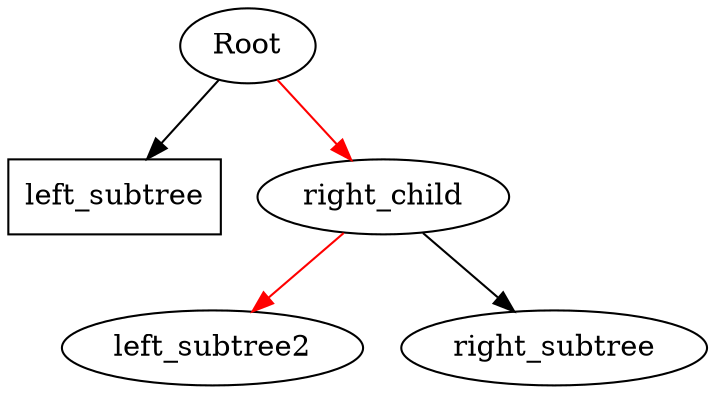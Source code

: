 digraph G {
    Root -> left_subtree;
    Root -> right_child [color=red];
    left_subtree [shape=record]
    right_child -> left_subtree2 [color=red];
    right_child -> right_subtree;

}
